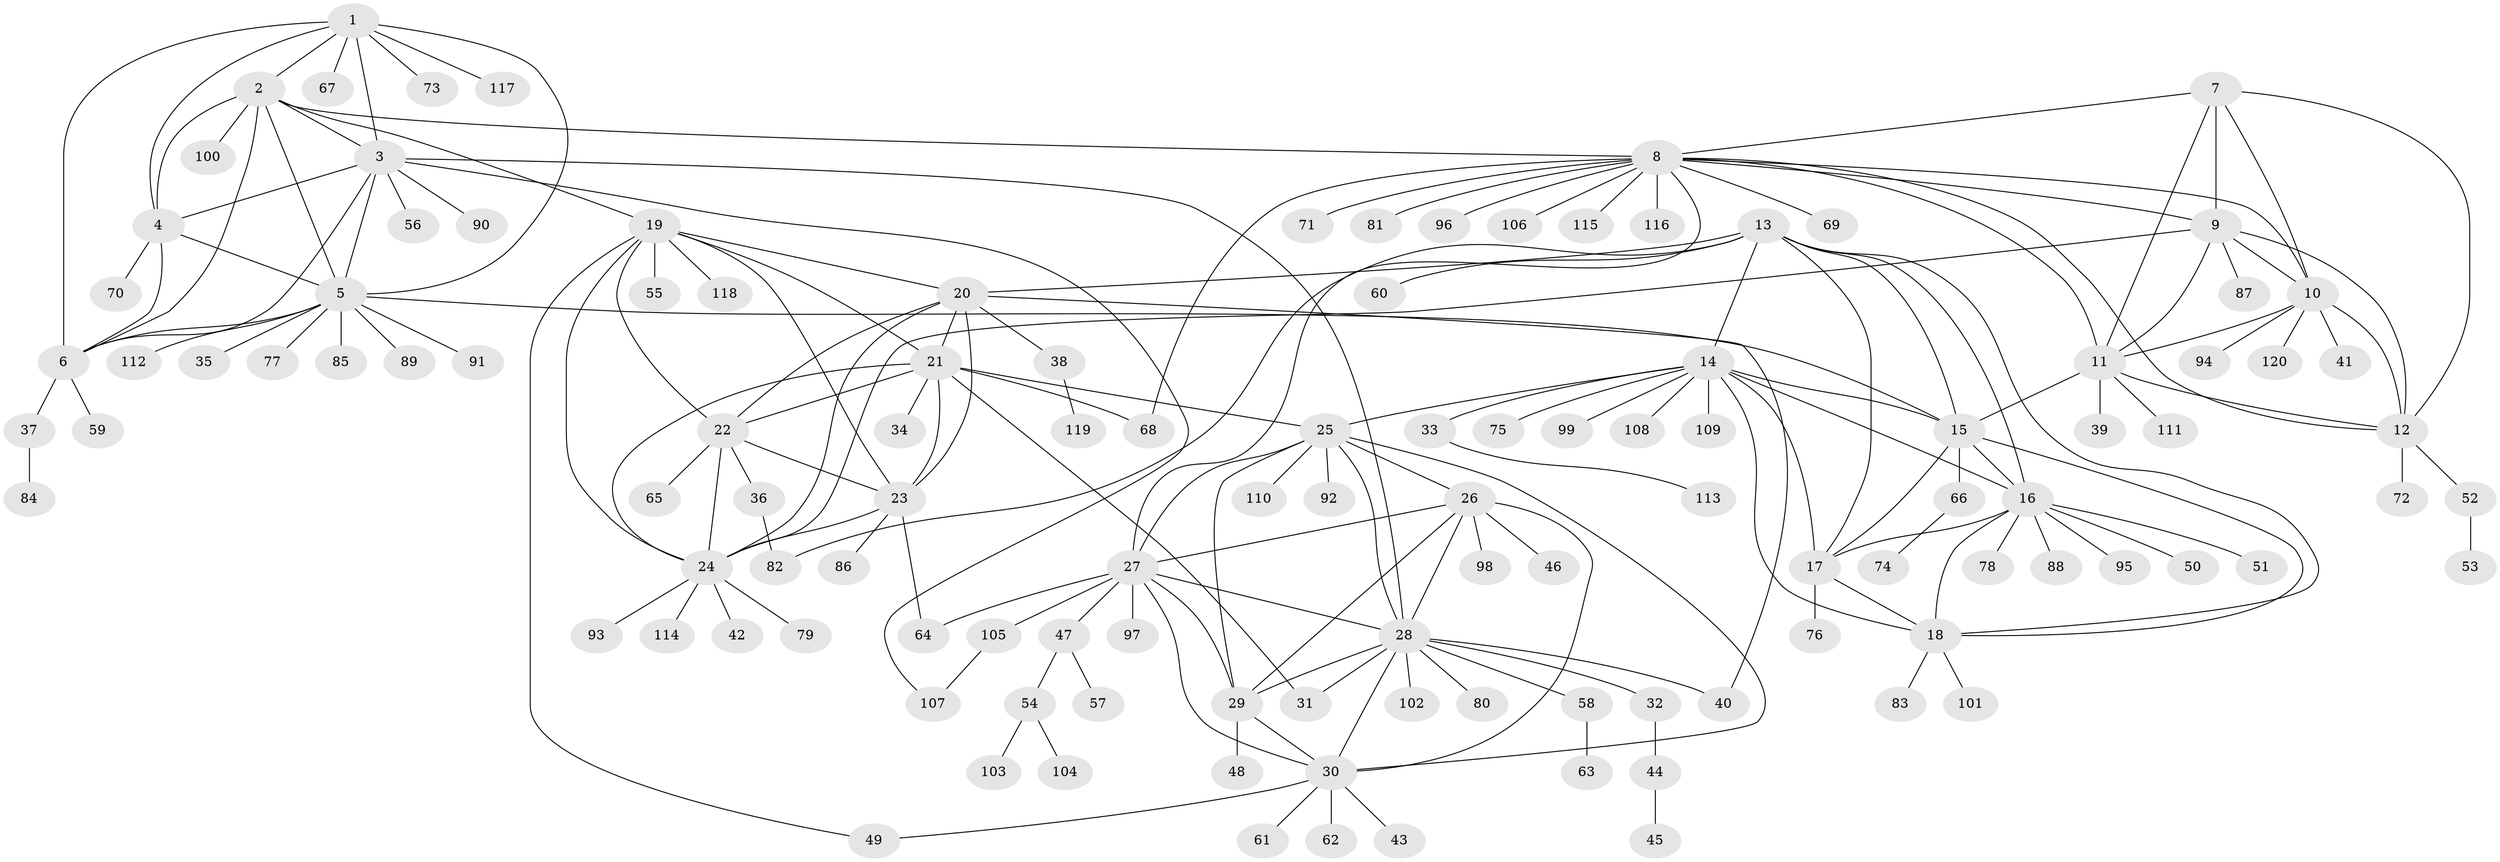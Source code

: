// coarse degree distribution, {4: 0.05, 5: 0.03333333333333333, 1: 0.8, 14: 0.016666666666666666, 2: 0.03333333333333333, 11: 0.03333333333333333, 10: 0.016666666666666666, 16: 0.016666666666666666}
// Generated by graph-tools (version 1.1) at 2025/58/03/04/25 21:58:13]
// undirected, 120 vertices, 182 edges
graph export_dot {
graph [start="1"]
  node [color=gray90,style=filled];
  1;
  2;
  3;
  4;
  5;
  6;
  7;
  8;
  9;
  10;
  11;
  12;
  13;
  14;
  15;
  16;
  17;
  18;
  19;
  20;
  21;
  22;
  23;
  24;
  25;
  26;
  27;
  28;
  29;
  30;
  31;
  32;
  33;
  34;
  35;
  36;
  37;
  38;
  39;
  40;
  41;
  42;
  43;
  44;
  45;
  46;
  47;
  48;
  49;
  50;
  51;
  52;
  53;
  54;
  55;
  56;
  57;
  58;
  59;
  60;
  61;
  62;
  63;
  64;
  65;
  66;
  67;
  68;
  69;
  70;
  71;
  72;
  73;
  74;
  75;
  76;
  77;
  78;
  79;
  80;
  81;
  82;
  83;
  84;
  85;
  86;
  87;
  88;
  89;
  90;
  91;
  92;
  93;
  94;
  95;
  96;
  97;
  98;
  99;
  100;
  101;
  102;
  103;
  104;
  105;
  106;
  107;
  108;
  109;
  110;
  111;
  112;
  113;
  114;
  115;
  116;
  117;
  118;
  119;
  120;
  1 -- 2;
  1 -- 3;
  1 -- 4;
  1 -- 5;
  1 -- 6;
  1 -- 67;
  1 -- 73;
  1 -- 117;
  2 -- 3;
  2 -- 4;
  2 -- 5;
  2 -- 6;
  2 -- 8;
  2 -- 19;
  2 -- 100;
  3 -- 4;
  3 -- 5;
  3 -- 6;
  3 -- 28;
  3 -- 56;
  3 -- 90;
  3 -- 107;
  4 -- 5;
  4 -- 6;
  4 -- 70;
  5 -- 6;
  5 -- 15;
  5 -- 35;
  5 -- 77;
  5 -- 85;
  5 -- 89;
  5 -- 91;
  5 -- 112;
  6 -- 37;
  6 -- 59;
  7 -- 8;
  7 -- 9;
  7 -- 10;
  7 -- 11;
  7 -- 12;
  8 -- 9;
  8 -- 10;
  8 -- 11;
  8 -- 12;
  8 -- 27;
  8 -- 68;
  8 -- 69;
  8 -- 71;
  8 -- 81;
  8 -- 96;
  8 -- 106;
  8 -- 115;
  8 -- 116;
  9 -- 10;
  9 -- 11;
  9 -- 12;
  9 -- 24;
  9 -- 87;
  10 -- 11;
  10 -- 12;
  10 -- 41;
  10 -- 94;
  10 -- 120;
  11 -- 12;
  11 -- 15;
  11 -- 39;
  11 -- 111;
  12 -- 52;
  12 -- 72;
  13 -- 14;
  13 -- 15;
  13 -- 16;
  13 -- 17;
  13 -- 18;
  13 -- 20;
  13 -- 60;
  13 -- 82;
  14 -- 15;
  14 -- 16;
  14 -- 17;
  14 -- 18;
  14 -- 25;
  14 -- 33;
  14 -- 75;
  14 -- 99;
  14 -- 108;
  14 -- 109;
  15 -- 16;
  15 -- 17;
  15 -- 18;
  15 -- 66;
  16 -- 17;
  16 -- 18;
  16 -- 50;
  16 -- 51;
  16 -- 78;
  16 -- 88;
  16 -- 95;
  17 -- 18;
  17 -- 76;
  18 -- 83;
  18 -- 101;
  19 -- 20;
  19 -- 21;
  19 -- 22;
  19 -- 23;
  19 -- 24;
  19 -- 49;
  19 -- 55;
  19 -- 118;
  20 -- 21;
  20 -- 22;
  20 -- 23;
  20 -- 24;
  20 -- 38;
  20 -- 40;
  21 -- 22;
  21 -- 23;
  21 -- 24;
  21 -- 25;
  21 -- 31;
  21 -- 34;
  21 -- 68;
  22 -- 23;
  22 -- 24;
  22 -- 36;
  22 -- 65;
  23 -- 24;
  23 -- 64;
  23 -- 86;
  24 -- 42;
  24 -- 79;
  24 -- 93;
  24 -- 114;
  25 -- 26;
  25 -- 27;
  25 -- 28;
  25 -- 29;
  25 -- 30;
  25 -- 92;
  25 -- 110;
  26 -- 27;
  26 -- 28;
  26 -- 29;
  26 -- 30;
  26 -- 46;
  26 -- 98;
  27 -- 28;
  27 -- 29;
  27 -- 30;
  27 -- 47;
  27 -- 64;
  27 -- 97;
  27 -- 105;
  28 -- 29;
  28 -- 30;
  28 -- 31;
  28 -- 32;
  28 -- 40;
  28 -- 58;
  28 -- 80;
  28 -- 102;
  29 -- 30;
  29 -- 48;
  30 -- 43;
  30 -- 49;
  30 -- 61;
  30 -- 62;
  32 -- 44;
  33 -- 113;
  36 -- 82;
  37 -- 84;
  38 -- 119;
  44 -- 45;
  47 -- 54;
  47 -- 57;
  52 -- 53;
  54 -- 103;
  54 -- 104;
  58 -- 63;
  66 -- 74;
  105 -- 107;
}
